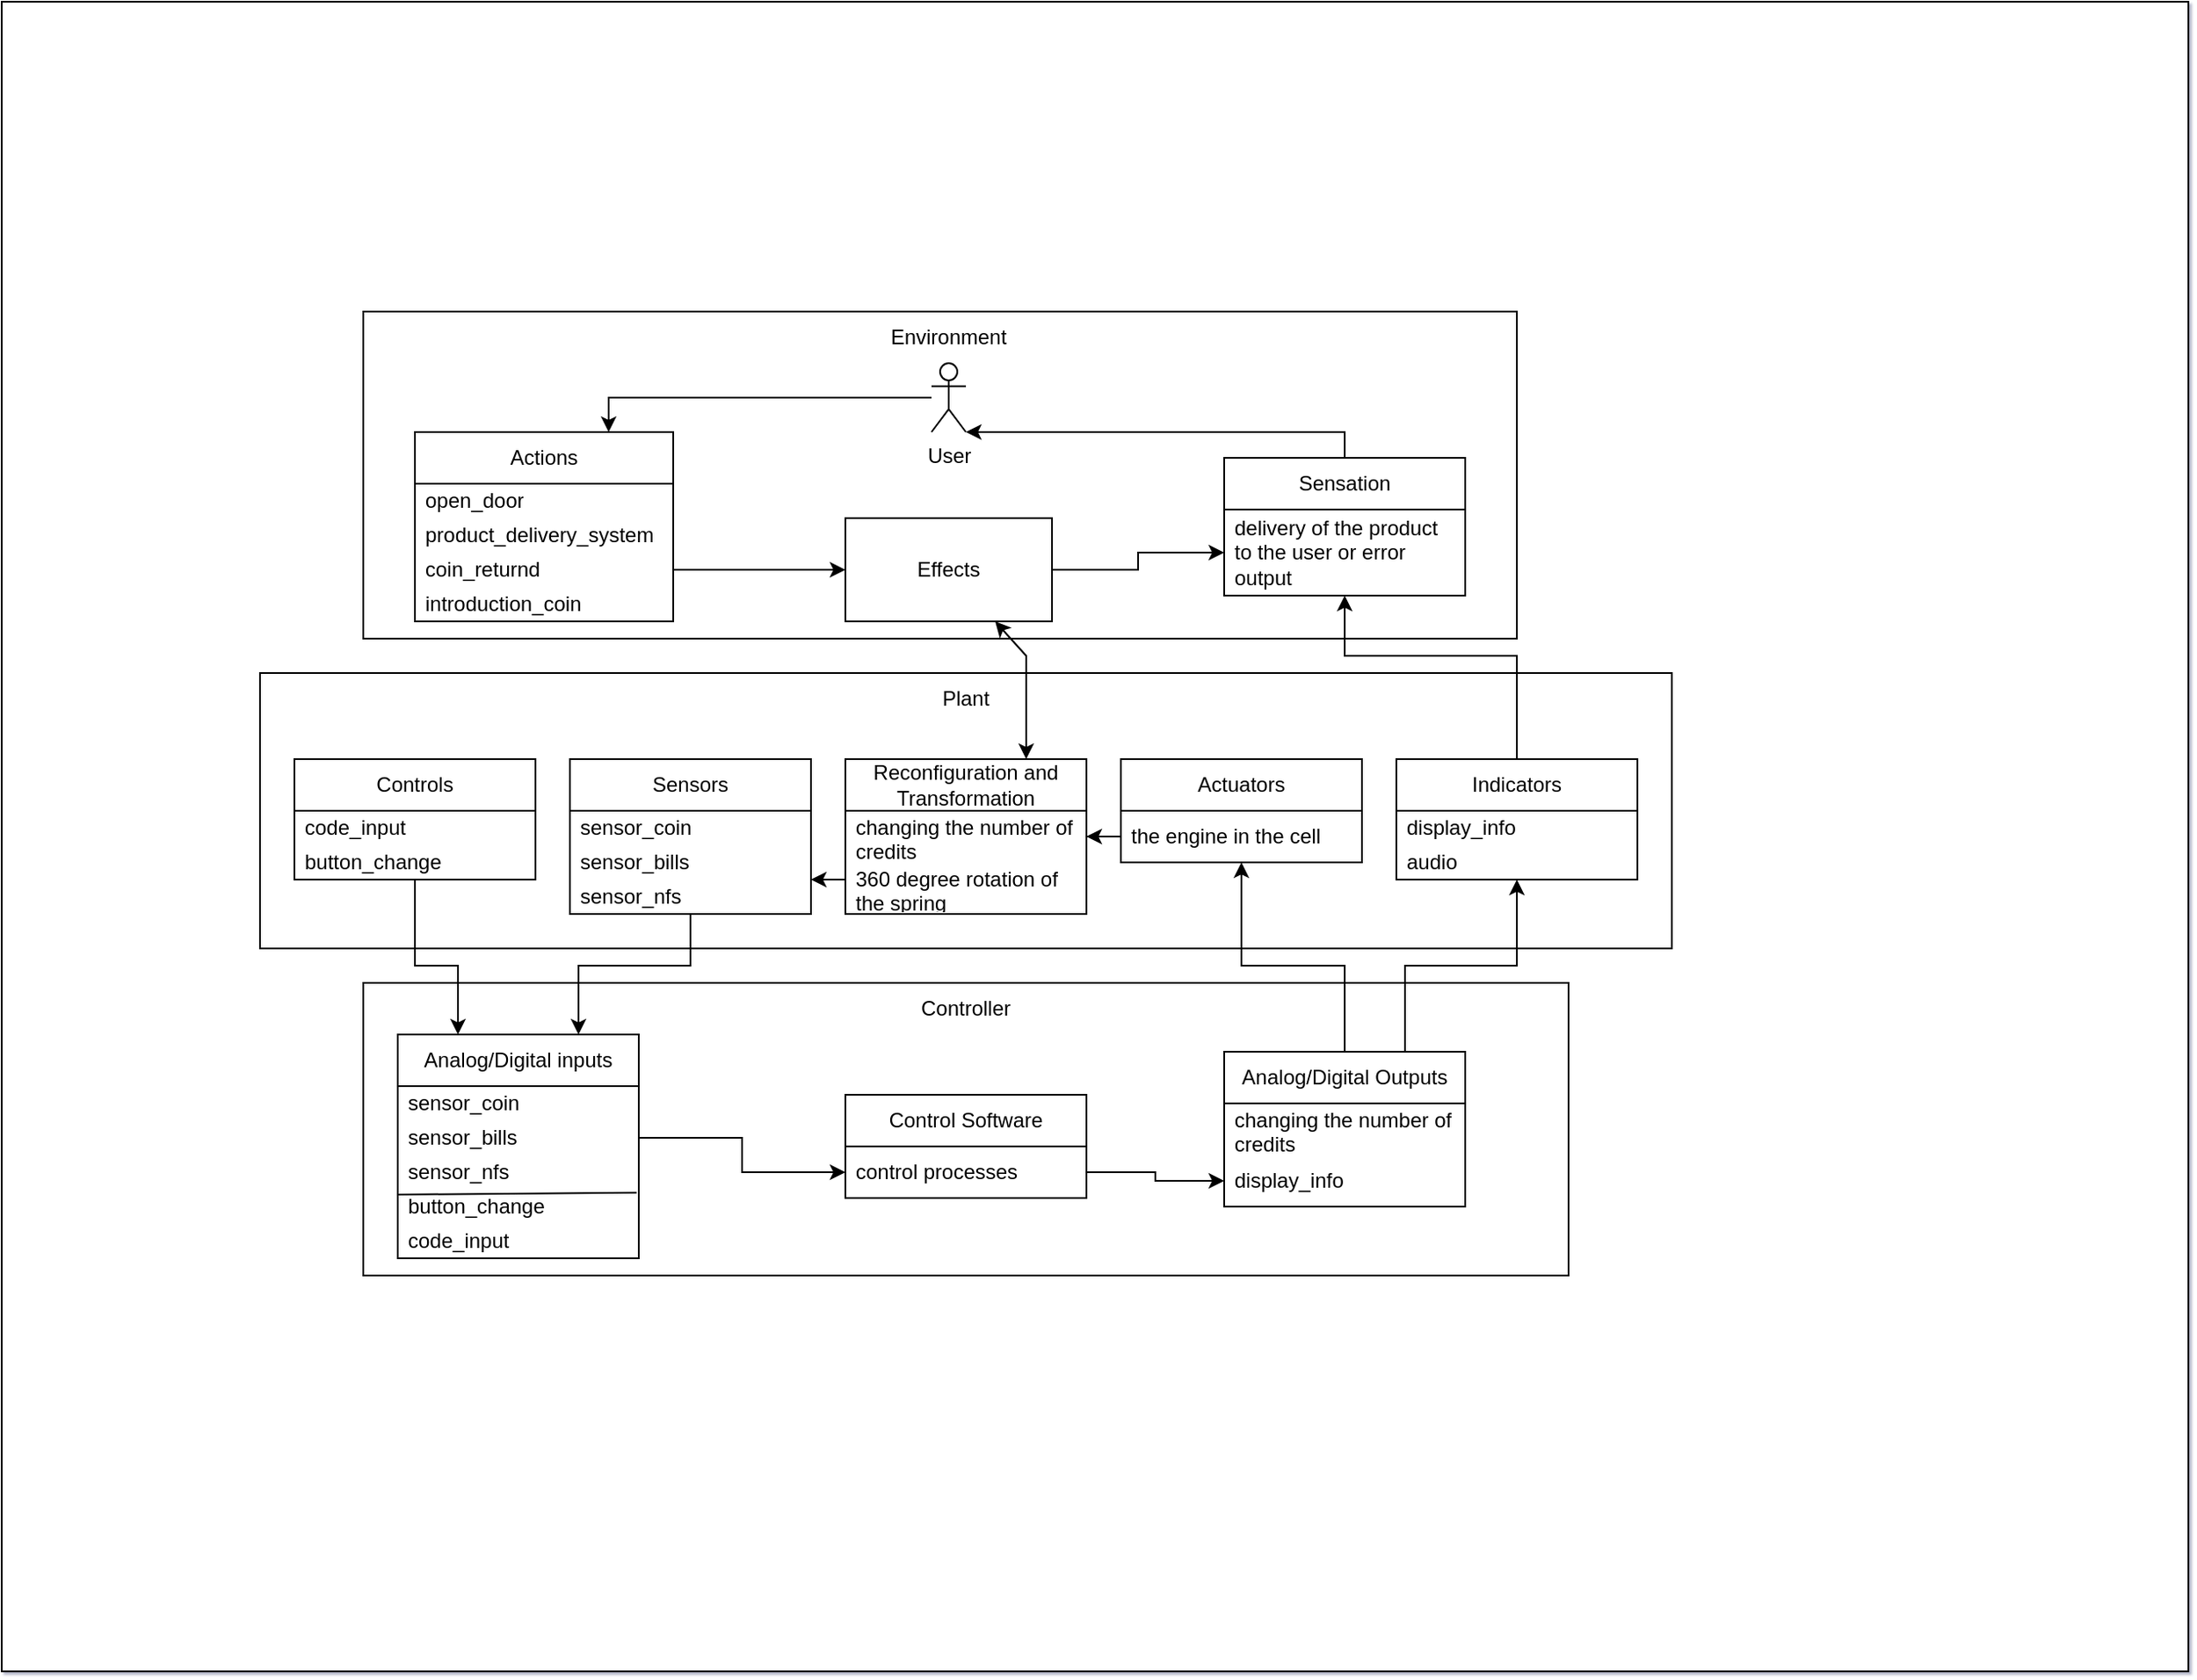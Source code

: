 <mxfile version="23.1.3" type="github">
  <diagram name="Страница — 1" id="Z9grpINIS1WZcXDOlc7x">
    <mxGraphModel dx="1185" dy="627" grid="1" gridSize="10" guides="1" tooltips="1" connect="1" arrows="1" fold="1" page="1" pageScale="1" pageWidth="827" pageHeight="1169" background="#FFFFFF" math="0" shadow="1">
      <root>
        <mxCell id="0" />
        <mxCell id="1" parent="0" />
        <mxCell id="m0QfSSvUoe89K8AQS2io-6" value="" style="rounded=0;whiteSpace=wrap;html=1;" parent="1" vertex="1">
          <mxGeometry width="1270" height="970" as="geometry" />
        </mxCell>
        <mxCell id="m0QfSSvUoe89K8AQS2io-9" value="" style="rounded=0;whiteSpace=wrap;html=1;fillColor=none;" parent="1" vertex="1">
          <mxGeometry x="210" y="180" width="670" height="190" as="geometry" />
        </mxCell>
        <mxCell id="m0QfSSvUoe89K8AQS2io-10" value="Environment" style="text;html=1;align=center;verticalAlign=middle;whiteSpace=wrap;rounded=0;" parent="1" vertex="1">
          <mxGeometry x="520" y="180" width="60" height="30" as="geometry" />
        </mxCell>
        <mxCell id="xOqrMLGwbStXNlK3d1FK-17" style="edgeStyle=orthogonalEdgeStyle;rounded=0;orthogonalLoop=1;jettySize=auto;html=1;entryX=0.75;entryY=0;entryDx=0;entryDy=0;" edge="1" parent="1" source="m0QfSSvUoe89K8AQS2io-11" target="m0QfSSvUoe89K8AQS2io-12">
          <mxGeometry relative="1" as="geometry" />
        </mxCell>
        <mxCell id="m0QfSSvUoe89K8AQS2io-11" value="User" style="shape=umlActor;verticalLabelPosition=bottom;verticalAlign=top;html=1;outlineConnect=0;" parent="1" vertex="1">
          <mxGeometry x="540" y="210" width="20" height="40" as="geometry" />
        </mxCell>
        <mxCell id="m0QfSSvUoe89K8AQS2io-12" value="Actions" style="swimlane;fontStyle=0;childLayout=stackLayout;horizontal=1;startSize=30;horizontalStack=0;resizeParent=1;resizeParentMax=0;resizeLast=0;collapsible=1;marginBottom=0;whiteSpace=wrap;html=1;" parent="1" vertex="1">
          <mxGeometry x="240" y="250" width="150" height="110" as="geometry">
            <mxRectangle x="260" y="120" width="80" height="30" as="alternateBounds" />
          </mxGeometry>
        </mxCell>
        <mxCell id="m0QfSSvUoe89K8AQS2io-13" value="open_door" style="text;strokeColor=none;fillColor=none;align=left;verticalAlign=middle;spacingLeft=4;spacingRight=4;overflow=hidden;points=[[0,0.5],[1,0.5]];portConstraint=eastwest;rotatable=0;whiteSpace=wrap;html=1;" parent="m0QfSSvUoe89K8AQS2io-12" vertex="1">
          <mxGeometry y="30" width="150" height="20" as="geometry" />
        </mxCell>
        <mxCell id="m0QfSSvUoe89K8AQS2io-14" value="product_delivery_system&amp;nbsp;" style="text;strokeColor=none;fillColor=none;align=left;verticalAlign=middle;spacingLeft=4;spacingRight=4;overflow=hidden;points=[[0,0.5],[1,0.5]];portConstraint=eastwest;rotatable=0;whiteSpace=wrap;html=1;" parent="m0QfSSvUoe89K8AQS2io-12" vertex="1">
          <mxGeometry y="50" width="150" height="20" as="geometry" />
        </mxCell>
        <mxCell id="m0QfSSvUoe89K8AQS2io-15" value="coin_returnd&amp;nbsp;" style="text;strokeColor=none;fillColor=none;align=left;verticalAlign=middle;spacingLeft=4;spacingRight=4;overflow=hidden;points=[[0,0.5],[1,0.5]];portConstraint=eastwest;rotatable=0;whiteSpace=wrap;html=1;" parent="m0QfSSvUoe89K8AQS2io-12" vertex="1">
          <mxGeometry y="70" width="150" height="20" as="geometry" />
        </mxCell>
        <mxCell id="xOqrMLGwbStXNlK3d1FK-3" value="introduction_coin" style="text;strokeColor=none;fillColor=none;align=left;verticalAlign=middle;spacingLeft=4;spacingRight=4;overflow=hidden;points=[[0,0.5],[1,0.5]];portConstraint=eastwest;rotatable=0;whiteSpace=wrap;html=1;" vertex="1" parent="m0QfSSvUoe89K8AQS2io-12">
          <mxGeometry y="90" width="150" height="20" as="geometry" />
        </mxCell>
        <mxCell id="m0QfSSvUoe89K8AQS2io-16" value="Sensation" style="swimlane;fontStyle=0;childLayout=stackLayout;horizontal=1;startSize=30;horizontalStack=0;resizeParent=1;resizeParentMax=0;resizeLast=0;collapsible=1;marginBottom=0;whiteSpace=wrap;html=1;" parent="1" vertex="1">
          <mxGeometry x="710" y="265" width="140" height="80" as="geometry" />
        </mxCell>
        <mxCell id="m0QfSSvUoe89K8AQS2io-17" value="delivery of the product to the user or error output" style="text;strokeColor=none;fillColor=none;align=left;verticalAlign=middle;spacingLeft=4;spacingRight=4;overflow=hidden;points=[[0,0.5],[1,0.5]];portConstraint=eastwest;rotatable=0;whiteSpace=wrap;html=1;" parent="m0QfSSvUoe89K8AQS2io-16" vertex="1">
          <mxGeometry y="30" width="140" height="50" as="geometry" />
        </mxCell>
        <mxCell id="xOqrMLGwbStXNlK3d1FK-20" style="edgeStyle=orthogonalEdgeStyle;rounded=0;orthogonalLoop=1;jettySize=auto;html=1;entryX=0;entryY=0.5;entryDx=0;entryDy=0;" edge="1" parent="1" source="m0QfSSvUoe89K8AQS2io-20" target="m0QfSSvUoe89K8AQS2io-17">
          <mxGeometry relative="1" as="geometry" />
        </mxCell>
        <mxCell id="m0QfSSvUoe89K8AQS2io-20" value="Effects" style="rounded=0;whiteSpace=wrap;html=1;" parent="1" vertex="1">
          <mxGeometry x="490" y="300" width="120" height="60" as="geometry" />
        </mxCell>
        <mxCell id="m0QfSSvUoe89K8AQS2io-21" value="" style="rounded=0;whiteSpace=wrap;html=1;" parent="1" vertex="1">
          <mxGeometry x="150" y="390" width="820" height="160" as="geometry" />
        </mxCell>
        <mxCell id="m0QfSSvUoe89K8AQS2io-22" value="" style="rounded=0;whiteSpace=wrap;html=1;" parent="1" vertex="1">
          <mxGeometry x="210" y="570" width="700" height="170" as="geometry" />
        </mxCell>
        <mxCell id="m0QfSSvUoe89K8AQS2io-23" value="Plant" style="text;html=1;align=center;verticalAlign=middle;whiteSpace=wrap;rounded=0;" parent="1" vertex="1">
          <mxGeometry x="530" y="390" width="60" height="30" as="geometry" />
        </mxCell>
        <mxCell id="m0QfSSvUoe89K8AQS2io-24" value="Controller" style="text;html=1;align=center;verticalAlign=middle;whiteSpace=wrap;rounded=0;" parent="1" vertex="1">
          <mxGeometry x="530" y="569.5" width="60" height="30" as="geometry" />
        </mxCell>
        <mxCell id="xOqrMLGwbStXNlK3d1FK-9" style="edgeStyle=orthogonalEdgeStyle;rounded=0;orthogonalLoop=1;jettySize=auto;html=1;entryX=0.25;entryY=0;entryDx=0;entryDy=0;" edge="1" parent="1" source="m0QfSSvUoe89K8AQS2io-25" target="m0QfSSvUoe89K8AQS2io-42">
          <mxGeometry relative="1" as="geometry">
            <Array as="points">
              <mxPoint x="240" y="560" />
              <mxPoint x="265" y="560" />
            </Array>
          </mxGeometry>
        </mxCell>
        <mxCell id="m0QfSSvUoe89K8AQS2io-25" value="Controls" style="swimlane;fontStyle=0;childLayout=stackLayout;horizontal=1;startSize=30;horizontalStack=0;resizeParent=1;resizeParentMax=0;resizeLast=0;collapsible=1;marginBottom=0;whiteSpace=wrap;html=1;" parent="1" vertex="1">
          <mxGeometry x="170" y="440" width="140" height="70" as="geometry" />
        </mxCell>
        <mxCell id="m0QfSSvUoe89K8AQS2io-26" value="code_input" style="text;strokeColor=none;fillColor=none;align=left;verticalAlign=middle;spacingLeft=4;spacingRight=4;overflow=hidden;points=[[0,0.5],[1,0.5]];portConstraint=eastwest;rotatable=0;whiteSpace=wrap;html=1;" parent="m0QfSSvUoe89K8AQS2io-25" vertex="1">
          <mxGeometry y="30" width="140" height="20" as="geometry" />
        </mxCell>
        <mxCell id="m0QfSSvUoe89K8AQS2io-27" value="button_change" style="text;strokeColor=none;fillColor=none;align=left;verticalAlign=middle;spacingLeft=4;spacingRight=4;overflow=hidden;points=[[0,0.5],[1,0.5]];portConstraint=eastwest;rotatable=0;whiteSpace=wrap;html=1;" parent="m0QfSSvUoe89K8AQS2io-25" vertex="1">
          <mxGeometry y="50" width="140" height="20" as="geometry" />
        </mxCell>
        <mxCell id="xOqrMLGwbStXNlK3d1FK-8" style="edgeStyle=orthogonalEdgeStyle;rounded=0;orthogonalLoop=1;jettySize=auto;html=1;entryX=0.75;entryY=0;entryDx=0;entryDy=0;" edge="1" parent="1" source="m0QfSSvUoe89K8AQS2io-29" target="m0QfSSvUoe89K8AQS2io-42">
          <mxGeometry relative="1" as="geometry">
            <Array as="points">
              <mxPoint x="400" y="560" />
              <mxPoint x="335" y="560" />
            </Array>
          </mxGeometry>
        </mxCell>
        <mxCell id="m0QfSSvUoe89K8AQS2io-29" value="Sensors" style="swimlane;fontStyle=0;childLayout=stackLayout;horizontal=1;startSize=30;horizontalStack=0;resizeParent=1;resizeParentMax=0;resizeLast=0;collapsible=1;marginBottom=0;whiteSpace=wrap;html=1;" parent="1" vertex="1">
          <mxGeometry x="330" y="440" width="140" height="90" as="geometry" />
        </mxCell>
        <mxCell id="m0QfSSvUoe89K8AQS2io-30" value="sensor_coin" style="text;strokeColor=none;fillColor=none;align=left;verticalAlign=middle;spacingLeft=4;spacingRight=4;overflow=hidden;points=[[0,0.5],[1,0.5]];portConstraint=eastwest;rotatable=0;whiteSpace=wrap;html=1;" parent="m0QfSSvUoe89K8AQS2io-29" vertex="1">
          <mxGeometry y="30" width="140" height="20" as="geometry" />
        </mxCell>
        <mxCell id="m0QfSSvUoe89K8AQS2io-31" value="sensor_bills" style="text;strokeColor=none;fillColor=none;align=left;verticalAlign=middle;spacingLeft=4;spacingRight=4;overflow=hidden;points=[[0,0.5],[1,0.5]];portConstraint=eastwest;rotatable=0;whiteSpace=wrap;html=1;" parent="m0QfSSvUoe89K8AQS2io-29" vertex="1">
          <mxGeometry y="50" width="140" height="20" as="geometry" />
        </mxCell>
        <mxCell id="m0QfSSvUoe89K8AQS2io-32" value="sensor_nfs" style="text;strokeColor=none;fillColor=none;align=left;verticalAlign=middle;spacingLeft=4;spacingRight=4;overflow=hidden;points=[[0,0.5],[1,0.5]];portConstraint=eastwest;rotatable=0;whiteSpace=wrap;html=1;" parent="m0QfSSvUoe89K8AQS2io-29" vertex="1">
          <mxGeometry y="70" width="140" height="20" as="geometry" />
        </mxCell>
        <mxCell id="xOqrMLGwbStXNlK3d1FK-16" value="" style="edgeStyle=orthogonalEdgeStyle;rounded=0;orthogonalLoop=1;jettySize=auto;html=1;" edge="1" parent="1" source="m0QfSSvUoe89K8AQS2io-33" target="m0QfSSvUoe89K8AQS2io-32">
          <mxGeometry relative="1" as="geometry">
            <Array as="points">
              <mxPoint x="490" y="485" />
              <mxPoint x="490" y="520" />
            </Array>
          </mxGeometry>
        </mxCell>
        <mxCell id="m0QfSSvUoe89K8AQS2io-33" value="Reconfiguration and&lt;br&gt;Transformation" style="swimlane;fontStyle=0;childLayout=stackLayout;horizontal=1;startSize=30;horizontalStack=0;resizeParent=1;resizeParentMax=0;resizeLast=0;collapsible=1;marginBottom=0;whiteSpace=wrap;html=1;" parent="1" vertex="1">
          <mxGeometry x="490" y="440" width="140" height="90" as="geometry" />
        </mxCell>
        <mxCell id="m0QfSSvUoe89K8AQS2io-34" value="сhanging the number of credits" style="text;strokeColor=none;fillColor=none;align=left;verticalAlign=middle;spacingLeft=4;spacingRight=4;overflow=hidden;points=[[0,0.5],[1,0.5]];portConstraint=eastwest;rotatable=0;whiteSpace=wrap;html=1;" parent="m0QfSSvUoe89K8AQS2io-33" vertex="1">
          <mxGeometry y="30" width="140" height="30" as="geometry" />
        </mxCell>
        <mxCell id="m0QfSSvUoe89K8AQS2io-35" value="360 degree rotation of the spring" style="text;strokeColor=none;fillColor=none;align=left;verticalAlign=middle;spacingLeft=4;spacingRight=4;overflow=hidden;points=[[0,0.5],[1,0.5]];portConstraint=eastwest;rotatable=0;whiteSpace=wrap;html=1;" parent="m0QfSSvUoe89K8AQS2io-33" vertex="1">
          <mxGeometry y="60" width="140" height="30" as="geometry" />
        </mxCell>
        <mxCell id="m0QfSSvUoe89K8AQS2io-38" value="Actuators" style="swimlane;fontStyle=0;childLayout=stackLayout;horizontal=1;startSize=30;horizontalStack=0;resizeParent=1;resizeParentMax=0;resizeLast=0;collapsible=1;marginBottom=0;whiteSpace=wrap;html=1;" parent="1" vertex="1">
          <mxGeometry x="650" y="440" width="140" height="60" as="geometry" />
        </mxCell>
        <mxCell id="m0QfSSvUoe89K8AQS2io-39" value="the engine in the cell" style="text;strokeColor=none;fillColor=none;align=left;verticalAlign=middle;spacingLeft=4;spacingRight=4;overflow=hidden;points=[[0,0.5],[1,0.5]];portConstraint=eastwest;rotatable=0;whiteSpace=wrap;html=1;" parent="m0QfSSvUoe89K8AQS2io-38" vertex="1">
          <mxGeometry y="30" width="140" height="30" as="geometry" />
        </mxCell>
        <mxCell id="m0QfSSvUoe89K8AQS2io-42" value="Analog/Digital inputs" style="swimlane;fontStyle=0;childLayout=stackLayout;horizontal=1;startSize=30;horizontalStack=0;resizeParent=1;resizeParentMax=0;resizeLast=0;collapsible=1;marginBottom=0;whiteSpace=wrap;html=1;" parent="1" vertex="1">
          <mxGeometry x="230" y="600" width="140" height="130" as="geometry" />
        </mxCell>
        <mxCell id="m0QfSSvUoe89K8AQS2io-43" value="sensor_coin" style="text;strokeColor=none;fillColor=none;align=left;verticalAlign=middle;spacingLeft=4;spacingRight=4;overflow=hidden;points=[[0,0.5],[1,0.5]];portConstraint=eastwest;rotatable=0;whiteSpace=wrap;html=1;" parent="m0QfSSvUoe89K8AQS2io-42" vertex="1">
          <mxGeometry y="30" width="140" height="20" as="geometry" />
        </mxCell>
        <mxCell id="m0QfSSvUoe89K8AQS2io-44" value="sensor_bills" style="text;strokeColor=none;fillColor=none;align=left;verticalAlign=middle;spacingLeft=4;spacingRight=4;overflow=hidden;points=[[0,0.5],[1,0.5]];portConstraint=eastwest;rotatable=0;whiteSpace=wrap;html=1;" parent="m0QfSSvUoe89K8AQS2io-42" vertex="1">
          <mxGeometry y="50" width="140" height="20" as="geometry" />
        </mxCell>
        <mxCell id="m0QfSSvUoe89K8AQS2io-45" value="sensor_nfs" style="text;strokeColor=none;fillColor=none;align=left;verticalAlign=middle;spacingLeft=4;spacingRight=4;overflow=hidden;points=[[0,0.5],[1,0.5]];portConstraint=eastwest;rotatable=0;whiteSpace=wrap;html=1;" parent="m0QfSSvUoe89K8AQS2io-42" vertex="1">
          <mxGeometry y="70" width="140" height="20" as="geometry" />
        </mxCell>
        <mxCell id="xOqrMLGwbStXNlK3d1FK-5" value="button_change" style="text;strokeColor=none;fillColor=none;align=left;verticalAlign=middle;spacingLeft=4;spacingRight=4;overflow=hidden;points=[[0,0.5],[1,0.5]];portConstraint=eastwest;rotatable=0;whiteSpace=wrap;html=1;" vertex="1" parent="m0QfSSvUoe89K8AQS2io-42">
          <mxGeometry y="90" width="140" height="20" as="geometry" />
        </mxCell>
        <mxCell id="xOqrMLGwbStXNlK3d1FK-4" value="code_input" style="text;strokeColor=none;fillColor=none;align=left;verticalAlign=middle;spacingLeft=4;spacingRight=4;overflow=hidden;points=[[0,0.5],[1,0.5]];portConstraint=eastwest;rotatable=0;whiteSpace=wrap;html=1;" vertex="1" parent="m0QfSSvUoe89K8AQS2io-42">
          <mxGeometry y="110" width="140" height="20" as="geometry" />
        </mxCell>
        <mxCell id="xOqrMLGwbStXNlK3d1FK-6" value="" style="endArrow=none;html=1;rounded=0;exitX=-0.001;exitY=1.15;exitDx=0;exitDy=0;exitPerimeter=0;entryX=0.991;entryY=0.093;entryDx=0;entryDy=0;entryPerimeter=0;" edge="1" parent="m0QfSSvUoe89K8AQS2io-42" source="m0QfSSvUoe89K8AQS2io-45" target="xOqrMLGwbStXNlK3d1FK-5">
          <mxGeometry width="50" height="50" relative="1" as="geometry">
            <mxPoint x="450" y="-60" as="sourcePoint" />
            <mxPoint x="500" y="-110" as="targetPoint" />
          </mxGeometry>
        </mxCell>
        <mxCell id="m0QfSSvUoe89K8AQS2io-46" value="Control Software" style="swimlane;fontStyle=0;childLayout=stackLayout;horizontal=1;startSize=30;horizontalStack=0;resizeParent=1;resizeParentMax=0;resizeLast=0;collapsible=1;marginBottom=0;whiteSpace=wrap;html=1;" parent="1" vertex="1">
          <mxGeometry x="490" y="635" width="140" height="60" as="geometry" />
        </mxCell>
        <mxCell id="m0QfSSvUoe89K8AQS2io-47" value="control processes" style="text;strokeColor=none;fillColor=none;align=left;verticalAlign=middle;spacingLeft=4;spacingRight=4;overflow=hidden;points=[[0,0.5],[1,0.5]];portConstraint=eastwest;rotatable=0;whiteSpace=wrap;html=1;" parent="m0QfSSvUoe89K8AQS2io-46" vertex="1">
          <mxGeometry y="30" width="140" height="30" as="geometry" />
        </mxCell>
        <mxCell id="xOqrMLGwbStXNlK3d1FK-22" style="edgeStyle=orthogonalEdgeStyle;rounded=0;orthogonalLoop=1;jettySize=auto;html=1;exitX=0.75;exitY=0;exitDx=0;exitDy=0;" edge="1" parent="1" source="m0QfSSvUoe89K8AQS2io-50" target="m0QfSSvUoe89K8AQS2io-55">
          <mxGeometry relative="1" as="geometry" />
        </mxCell>
        <mxCell id="xOqrMLGwbStXNlK3d1FK-23" style="edgeStyle=orthogonalEdgeStyle;rounded=0;orthogonalLoop=1;jettySize=auto;html=1;" edge="1" parent="1" source="m0QfSSvUoe89K8AQS2io-50" target="m0QfSSvUoe89K8AQS2io-38">
          <mxGeometry relative="1" as="geometry">
            <Array as="points">
              <mxPoint x="780" y="560" />
              <mxPoint x="720" y="560" />
            </Array>
          </mxGeometry>
        </mxCell>
        <mxCell id="m0QfSSvUoe89K8AQS2io-50" value="Analog/Digital Outputs" style="swimlane;fontStyle=0;childLayout=stackLayout;horizontal=1;startSize=30;horizontalStack=0;resizeParent=1;resizeParentMax=0;resizeLast=0;collapsible=1;marginBottom=0;whiteSpace=wrap;html=1;" parent="1" vertex="1">
          <mxGeometry x="710" y="610" width="140" height="90" as="geometry" />
        </mxCell>
        <mxCell id="m0QfSSvUoe89K8AQS2io-51" value="сhanging the number of credits" style="text;strokeColor=none;fillColor=none;align=left;verticalAlign=middle;spacingLeft=4;spacingRight=4;overflow=hidden;points=[[0,0.5],[1,0.5]];portConstraint=eastwest;rotatable=0;whiteSpace=wrap;html=1;" parent="m0QfSSvUoe89K8AQS2io-50" vertex="1">
          <mxGeometry y="30" width="140" height="30" as="geometry" />
        </mxCell>
        <mxCell id="m0QfSSvUoe89K8AQS2io-52" value="display_info" style="text;strokeColor=none;fillColor=none;align=left;verticalAlign=middle;spacingLeft=4;spacingRight=4;overflow=hidden;points=[[0,0.5],[1,0.5]];portConstraint=eastwest;rotatable=0;whiteSpace=wrap;html=1;" parent="m0QfSSvUoe89K8AQS2io-50" vertex="1">
          <mxGeometry y="60" width="140" height="30" as="geometry" />
        </mxCell>
        <mxCell id="xOqrMLGwbStXNlK3d1FK-24" style="edgeStyle=orthogonalEdgeStyle;rounded=0;orthogonalLoop=1;jettySize=auto;html=1;" edge="1" parent="1" source="m0QfSSvUoe89K8AQS2io-55" target="m0QfSSvUoe89K8AQS2io-16">
          <mxGeometry relative="1" as="geometry">
            <Array as="points">
              <mxPoint x="880" y="380" />
              <mxPoint x="780" y="380" />
            </Array>
          </mxGeometry>
        </mxCell>
        <mxCell id="m0QfSSvUoe89K8AQS2io-55" value="Indicators" style="swimlane;fontStyle=0;childLayout=stackLayout;horizontal=1;startSize=30;horizontalStack=0;resizeParent=1;resizeParentMax=0;resizeLast=0;collapsible=1;marginBottom=0;whiteSpace=wrap;html=1;" parent="1" vertex="1">
          <mxGeometry x="810" y="440" width="140" height="70" as="geometry" />
        </mxCell>
        <mxCell id="m0QfSSvUoe89K8AQS2io-56" value="display_info" style="text;strokeColor=none;fillColor=none;align=left;verticalAlign=middle;spacingLeft=4;spacingRight=4;overflow=hidden;points=[[0,0.5],[1,0.5]];portConstraint=eastwest;rotatable=0;whiteSpace=wrap;html=1;" parent="m0QfSSvUoe89K8AQS2io-55" vertex="1">
          <mxGeometry y="30" width="140" height="20" as="geometry" />
        </mxCell>
        <mxCell id="m0QfSSvUoe89K8AQS2io-57" value="audio" style="text;strokeColor=none;fillColor=none;align=left;verticalAlign=middle;spacingLeft=4;spacingRight=4;overflow=hidden;points=[[0,0.5],[1,0.5]];portConstraint=eastwest;rotatable=0;whiteSpace=wrap;html=1;" parent="m0QfSSvUoe89K8AQS2io-55" vertex="1">
          <mxGeometry y="50" width="140" height="20" as="geometry" />
        </mxCell>
        <mxCell id="xOqrMLGwbStXNlK3d1FK-11" style="edgeStyle=orthogonalEdgeStyle;rounded=0;orthogonalLoop=1;jettySize=auto;html=1;entryX=0;entryY=0.5;entryDx=0;entryDy=0;" edge="1" parent="1" source="m0QfSSvUoe89K8AQS2io-44" target="m0QfSSvUoe89K8AQS2io-47">
          <mxGeometry relative="1" as="geometry" />
        </mxCell>
        <mxCell id="xOqrMLGwbStXNlK3d1FK-12" style="edgeStyle=orthogonalEdgeStyle;rounded=0;orthogonalLoop=1;jettySize=auto;html=1;entryX=0;entryY=0.5;entryDx=0;entryDy=0;" edge="1" parent="1" source="m0QfSSvUoe89K8AQS2io-47" target="m0QfSSvUoe89K8AQS2io-52">
          <mxGeometry relative="1" as="geometry" />
        </mxCell>
        <mxCell id="xOqrMLGwbStXNlK3d1FK-18" style="edgeStyle=orthogonalEdgeStyle;rounded=0;orthogonalLoop=1;jettySize=auto;html=1;entryX=1;entryY=1;entryDx=0;entryDy=0;entryPerimeter=0;exitX=0.5;exitY=0;exitDx=0;exitDy=0;" edge="1" parent="1" source="m0QfSSvUoe89K8AQS2io-16" target="m0QfSSvUoe89K8AQS2io-11">
          <mxGeometry relative="1" as="geometry">
            <Array as="points">
              <mxPoint x="780" y="250" />
            </Array>
          </mxGeometry>
        </mxCell>
        <mxCell id="xOqrMLGwbStXNlK3d1FK-19" style="edgeStyle=orthogonalEdgeStyle;rounded=0;orthogonalLoop=1;jettySize=auto;html=1;exitX=1;exitY=0.5;exitDx=0;exitDy=0;entryX=0;entryY=0.5;entryDx=0;entryDy=0;" edge="1" parent="1" source="m0QfSSvUoe89K8AQS2io-15" target="m0QfSSvUoe89K8AQS2io-20">
          <mxGeometry relative="1" as="geometry" />
        </mxCell>
        <mxCell id="xOqrMLGwbStXNlK3d1FK-21" style="edgeStyle=orthogonalEdgeStyle;rounded=0;orthogonalLoop=1;jettySize=auto;html=1;entryX=1;entryY=0.5;entryDx=0;entryDy=0;" edge="1" parent="1" source="m0QfSSvUoe89K8AQS2io-39" target="m0QfSSvUoe89K8AQS2io-33">
          <mxGeometry relative="1" as="geometry" />
        </mxCell>
        <mxCell id="xOqrMLGwbStXNlK3d1FK-25" value="" style="endArrow=classic;startArrow=classic;html=1;rounded=0;entryX=0.75;entryY=0;entryDx=0;entryDy=0;" edge="1" parent="1" source="m0QfSSvUoe89K8AQS2io-20" target="m0QfSSvUoe89K8AQS2io-33">
          <mxGeometry width="50" height="50" relative="1" as="geometry">
            <mxPoint x="550" y="410" as="sourcePoint" />
            <mxPoint x="550" y="430.711" as="targetPoint" />
            <Array as="points">
              <mxPoint x="595" y="380" />
            </Array>
          </mxGeometry>
        </mxCell>
      </root>
    </mxGraphModel>
  </diagram>
</mxfile>

